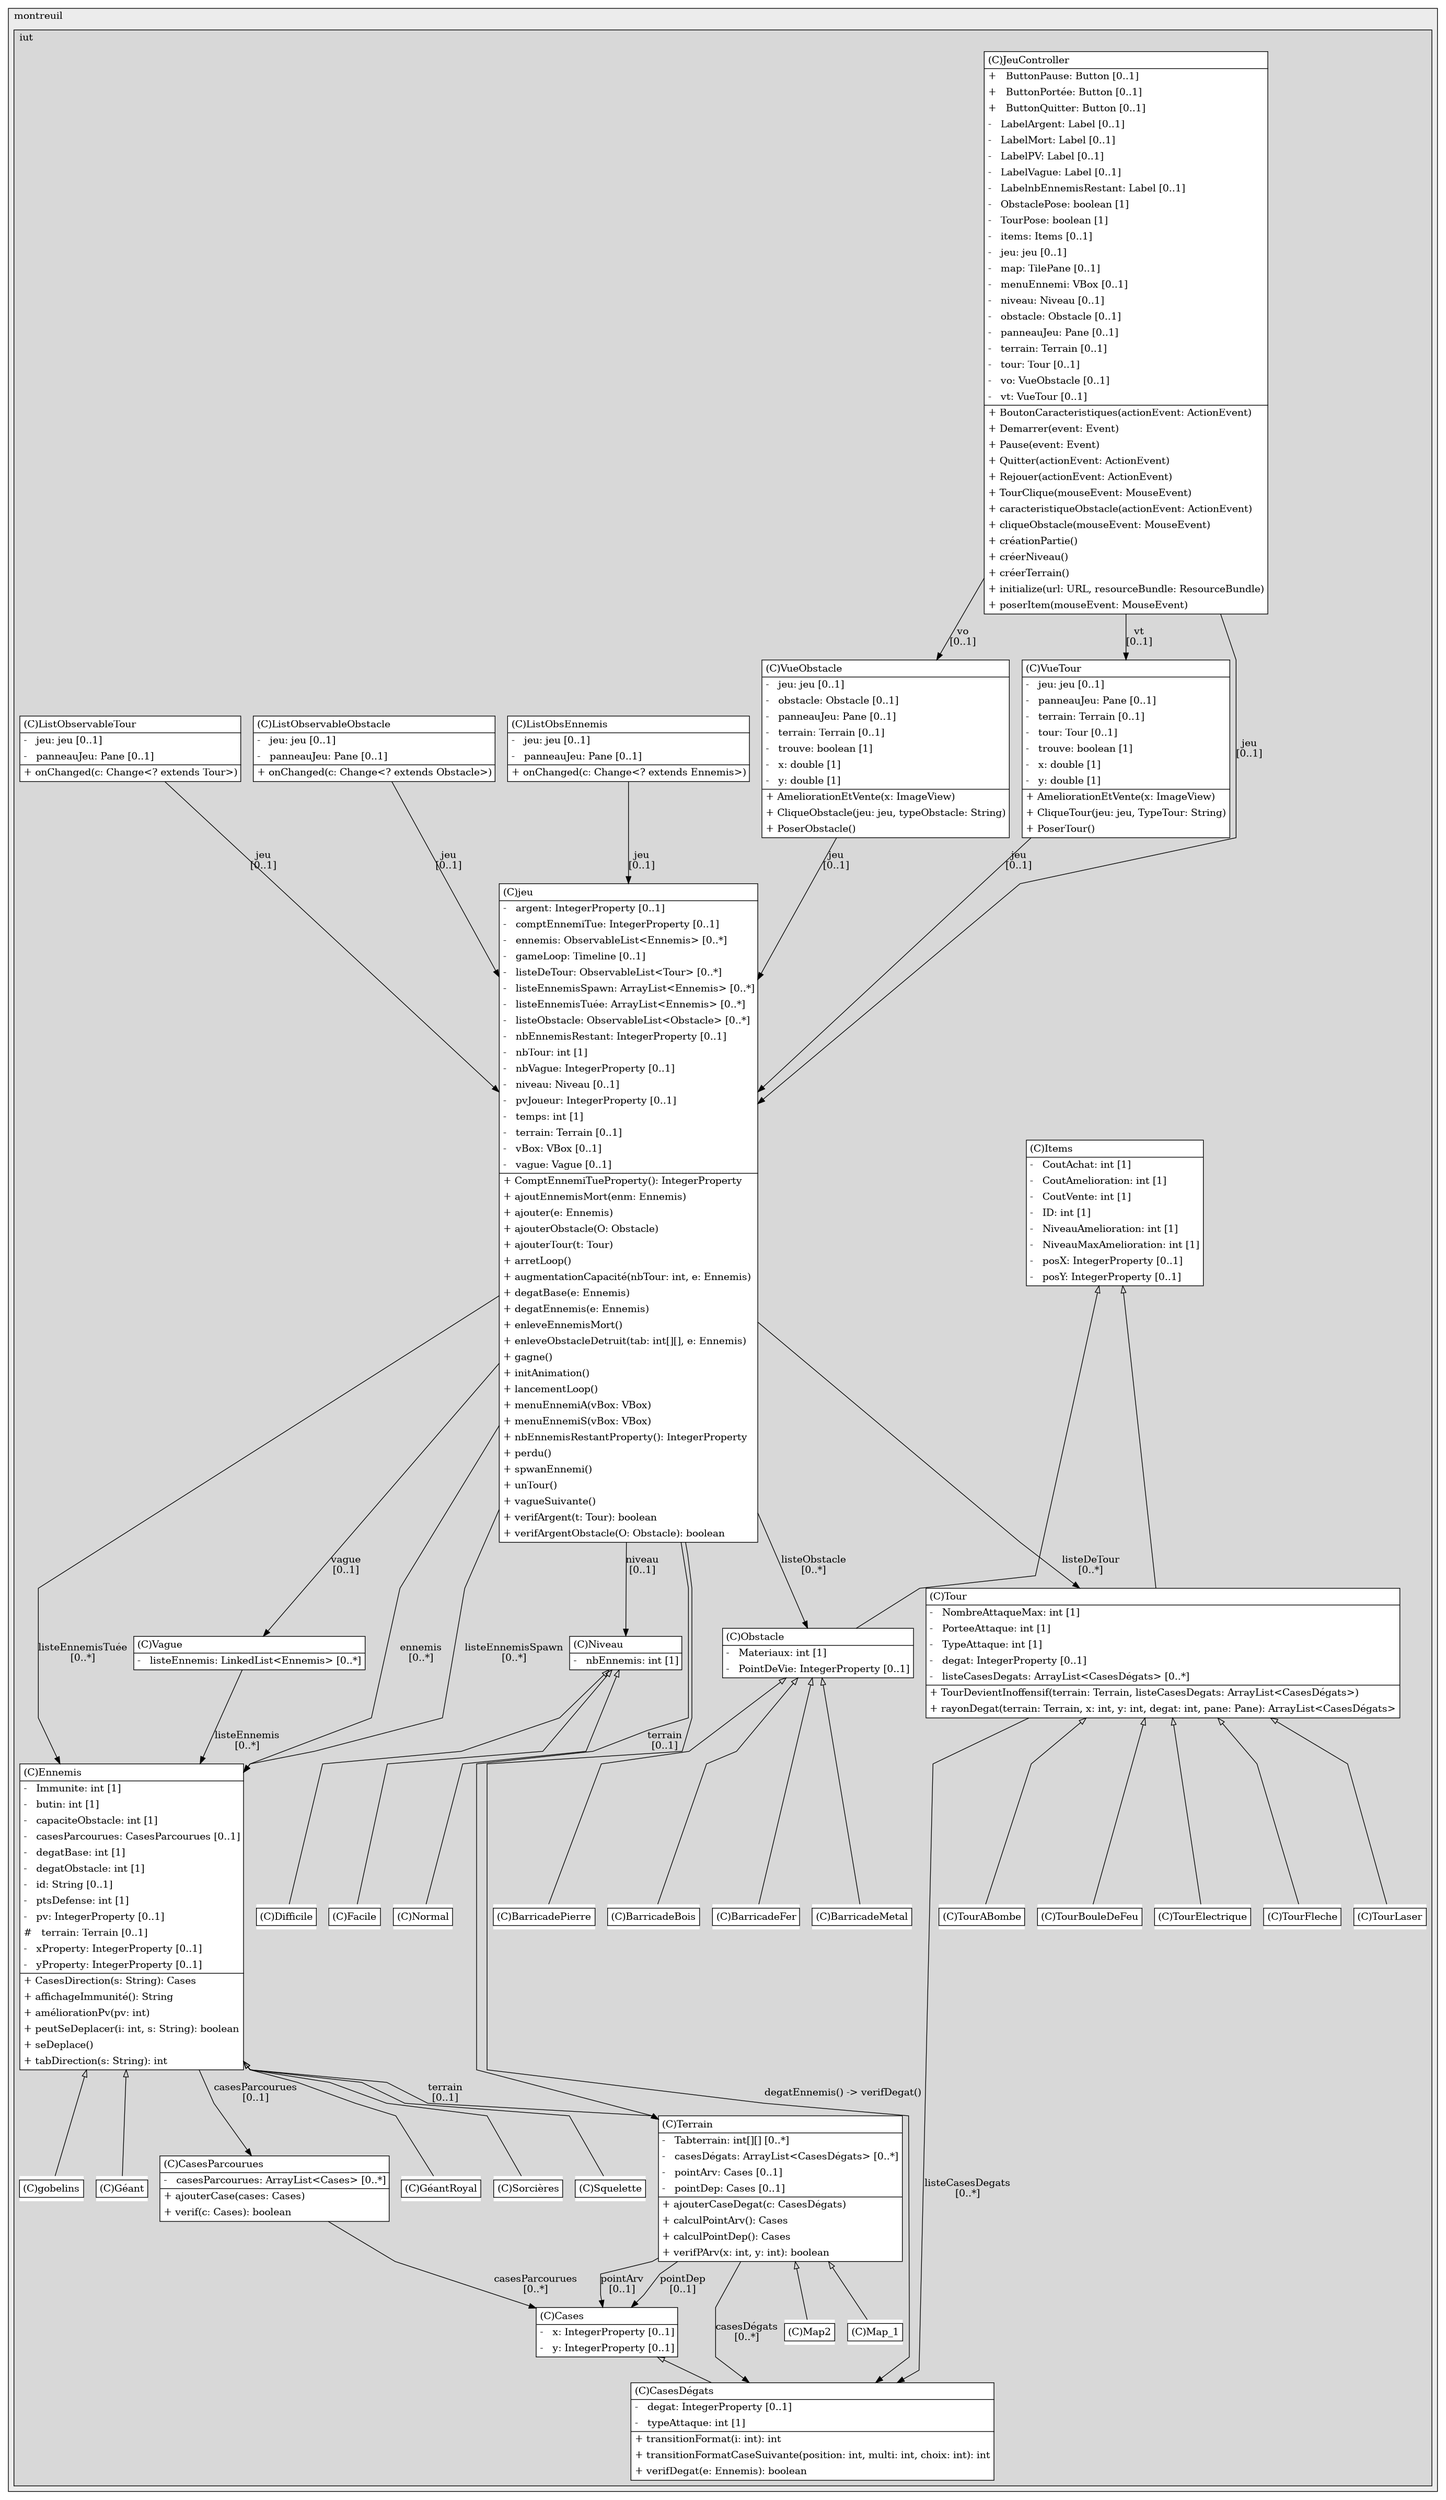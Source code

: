 @startuml

/' diagram meta data start
config=StructureConfiguration;
{
  "projectClassification": {
    "searchMode": "OpenProject", // OpenProject, AllProjects
    "includedProjects": "",
    "pathEndKeywords": "*.impl",
    "isClientPath": "",
    "isClientName": "",
    "isTestPath": "",
    "isTestName": "",
    "isMappingPath": "",
    "isMappingName": "",
    "isDataAccessPath": "",
    "isDataAccessName": "",
    "isDataStructurePath": "",
    "isDataStructureName": "",
    "isInterfaceStructuresPath": "",
    "isInterfaceStructuresName": "",
    "isEntryPointPath": "",
    "isEntryPointName": "",
    "treatFinalFieldsAsMandatory": false
  },
  "graphRestriction": {
    "classPackageExcludeFilter": "",
    "classPackageIncludeFilter": "",
    "classNameExcludeFilter": "",
    "classNameIncludeFilter": "",
    "methodNameExcludeFilter": "",
    "methodNameIncludeFilter": "",
    "removeByInheritance": "", // inheritance/annotation based filtering is done in a second step
    "removeByAnnotation": "",
    "removeByClassPackage": "", // cleanup the graph after inheritance/annotation based filtering is done
    "removeByClassName": "",
    "cutMappings": false,
    "cutEnum": true,
    "cutTests": true,
    "cutClient": true,
    "cutDataAccess": false,
    "cutInterfaceStructures": false,
    "cutDataStructures": false,
    "cutGetterAndSetter": true,
    "cutConstructors": true
  },
  "graphTraversal": {
    "forwardDepth": 6,
    "backwardDepth": 6,
    "classPackageExcludeFilter": "",
    "classPackageIncludeFilter": "",
    "classNameExcludeFilter": "",
    "classNameIncludeFilter": "",
    "methodNameExcludeFilter": "",
    "methodNameIncludeFilter": "",
    "hideMappings": false,
    "hideDataStructures": false,
    "hidePrivateMethods": true,
    "hideInterfaceCalls": true, // indirection: implementation -> interface (is hidden) -> implementation
    "onlyShowApplicationEntryPoints": false, // root node is included
    "useMethodCallsForStructureDiagram": "ForwardOnly" // ForwardOnly, BothDirections, No
  },
  "details": {
    "aggregation": "GroupByClass", // ByClass, GroupByClass, None
    "showClassGenericTypes": true,
    "showMethods": true,
    "showMethodParameterNames": true,
    "showMethodParameterTypes": true,
    "showMethodReturnType": true,
    "showPackageLevels": 2,
    "showDetailedClassStructure": true
  },
  "rootClass": "fr.montreuil.iut.RoyalElphia.modele.Jeu",
  "extensionCallbackMethod": "" // qualified.class.name#methodName - signature: public static String method(String)
}
diagram meta data end '/



digraph g {
    rankdir="TB"
    splines=polyline
    

'nodes 
subgraph cluster_1290044579 { 
   	label=montreuil
	labeljust=l
	fillcolor="#ececec"
	style=filled
   
   subgraph cluster_2015037111 { 
   	label=iut
	labeljust=l
	fillcolor="#d8d8d8"
	style=filled
   
   BarricadeBois1169932984[
	label=<<TABLE BORDER="1" CELLBORDER="0" CELLPADDING="4" CELLSPACING="0">
<TR><TD ALIGN="LEFT" >(C)BarricadeBois</TD></TR>
</TABLE>>
	style=filled
	margin=0
	shape=plaintext
	fillcolor="#FFFFFF"
];

BarricadeFer1169932984[
	label=<<TABLE BORDER="1" CELLBORDER="0" CELLPADDING="4" CELLSPACING="0">
<TR><TD ALIGN="LEFT" >(C)BarricadeFer</TD></TR>
</TABLE>>
	style=filled
	margin=0
	shape=plaintext
	fillcolor="#FFFFFF"
];

BarricadeMetal1169932984[
	label=<<TABLE BORDER="1" CELLBORDER="0" CELLPADDING="4" CELLSPACING="0">
<TR><TD ALIGN="LEFT" >(C)BarricadeMetal</TD></TR>
</TABLE>>
	style=filled
	margin=0
	shape=plaintext
	fillcolor="#FFFFFF"
];

BarricadePierre1169932984[
	label=<<TABLE BORDER="1" CELLBORDER="0" CELLPADDING="4" CELLSPACING="0">
<TR><TD ALIGN="LEFT" >(C)BarricadePierre</TD></TR>
</TABLE>>
	style=filled
	margin=0
	shape=plaintext
	fillcolor="#FFFFFF"
];

Cases331915373[
	label=<<TABLE BORDER="1" CELLBORDER="0" CELLPADDING="4" CELLSPACING="0">
<TR><TD ALIGN="LEFT" >(C)Cases</TD></TR>
<HR/>
<TR><TD ALIGN="LEFT" >-   x: IntegerProperty [0..1]</TD></TR>
<TR><TD ALIGN="LEFT" >-   y: IntegerProperty [0..1]</TD></TR>
</TABLE>>
	style=filled
	margin=0
	shape=plaintext
	fillcolor="#FFFFFF"
];

CasesDégats331915373[
	label=<<TABLE BORDER="1" CELLBORDER="0" CELLPADDING="4" CELLSPACING="0">
<TR><TD ALIGN="LEFT" >(C)CasesDégats</TD></TR>
<HR/>
<TR><TD ALIGN="LEFT" >-   degat: IntegerProperty [0..1]</TD></TR>
<TR><TD ALIGN="LEFT" >-   typeAttaque: int [1]</TD></TR>
<HR/>
<TR><TD ALIGN="LEFT" >+ transitionFormat(i: int): int</TD></TR>
<TR><TD ALIGN="LEFT" >+ transitionFormatCaseSuivante(position: int, multi: int, choix: int): int</TD></TR>
<TR><TD ALIGN="LEFT" >+ verifDegat(e: Ennemis): boolean</TD></TR>
</TABLE>>
	style=filled
	margin=0
	shape=plaintext
	fillcolor="#FFFFFF"
];

CasesParcourues331915373[
	label=<<TABLE BORDER="1" CELLBORDER="0" CELLPADDING="4" CELLSPACING="0">
<TR><TD ALIGN="LEFT" >(C)CasesParcourues</TD></TR>
<HR/>
<TR><TD ALIGN="LEFT" >-   casesParcourues: ArrayList&lt;Cases&gt; [0..*]</TD></TR>
<HR/>
<TR><TD ALIGN="LEFT" >+ ajouterCase(cases: Cases)</TD></TR>
<TR><TD ALIGN="LEFT" >+ verif(c: Cases): boolean</TD></TR>
</TABLE>>
	style=filled
	margin=0
	shape=plaintext
	fillcolor="#FFFFFF"
];

Difficile1039865401[
	label=<<TABLE BORDER="1" CELLBORDER="0" CELLPADDING="4" CELLSPACING="0">
<TR><TD ALIGN="LEFT" >(C)Difficile</TD></TR>
</TABLE>>
	style=filled
	margin=0
	shape=plaintext
	fillcolor="#FFFFFF"
];

Ennemis1432886034[
	label=<<TABLE BORDER="1" CELLBORDER="0" CELLPADDING="4" CELLSPACING="0">
<TR><TD ALIGN="LEFT" >(C)Ennemis</TD></TR>
<HR/>
<TR><TD ALIGN="LEFT" >-   Immunite: int [1]</TD></TR>
<TR><TD ALIGN="LEFT" >-   butin: int [1]</TD></TR>
<TR><TD ALIGN="LEFT" >-   capaciteObstacle: int [1]</TD></TR>
<TR><TD ALIGN="LEFT" >-   casesParcourues: CasesParcourues [0..1]</TD></TR>
<TR><TD ALIGN="LEFT" >-   degatBase: int [1]</TD></TR>
<TR><TD ALIGN="LEFT" >-   degatObstacle: int [1]</TD></TR>
<TR><TD ALIGN="LEFT" >-   id: String [0..1]</TD></TR>
<TR><TD ALIGN="LEFT" >-   ptsDefense: int [1]</TD></TR>
<TR><TD ALIGN="LEFT" >-   pv: IntegerProperty [0..1]</TD></TR>
<TR><TD ALIGN="LEFT" >#   terrain: Terrain [0..1]</TD></TR>
<TR><TD ALIGN="LEFT" >-   xProperty: IntegerProperty [0..1]</TD></TR>
<TR><TD ALIGN="LEFT" >-   yProperty: IntegerProperty [0..1]</TD></TR>
<HR/>
<TR><TD ALIGN="LEFT" >+ CasesDirection(s: String): Cases</TD></TR>
<TR><TD ALIGN="LEFT" >+ affichageImmunité(): String</TD></TR>
<TR><TD ALIGN="LEFT" >+ améliorationPv(pv: int)</TD></TR>
<TR><TD ALIGN="LEFT" >+ peutSeDeplacer(i: int, s: String): boolean</TD></TR>
<TR><TD ALIGN="LEFT" >+ seDeplace()</TD></TR>
<TR><TD ALIGN="LEFT" >+ tabDirection(s: String): int</TD></TR>
</TABLE>>
	style=filled
	margin=0
	shape=plaintext
	fillcolor="#FFFFFF"
];

Facile1039865401[
	label=<<TABLE BORDER="1" CELLBORDER="0" CELLPADDING="4" CELLSPACING="0">
<TR><TD ALIGN="LEFT" >(C)Facile</TD></TR>
</TABLE>>
	style=filled
	margin=0
	shape=plaintext
	fillcolor="#FFFFFF"
];

Géant1432886034[
	label=<<TABLE BORDER="1" CELLBORDER="0" CELLPADDING="4" CELLSPACING="0">
<TR><TD ALIGN="LEFT" >(C)Géant</TD></TR>
</TABLE>>
	style=filled
	margin=0
	shape=plaintext
	fillcolor="#FFFFFF"
];

GéantRoyal1432886034[
	label=<<TABLE BORDER="1" CELLBORDER="0" CELLPADDING="4" CELLSPACING="0">
<TR><TD ALIGN="LEFT" >(C)GéantRoyal</TD></TR>
</TABLE>>
	style=filled
	margin=0
	shape=plaintext
	fillcolor="#FFFFFF"
];

Items1146228681[
	label=<<TABLE BORDER="1" CELLBORDER="0" CELLPADDING="4" CELLSPACING="0">
<TR><TD ALIGN="LEFT" >(C)Items</TD></TR>
<HR/>
<TR><TD ALIGN="LEFT" >-   CoutAchat: int [1]</TD></TR>
<TR><TD ALIGN="LEFT" >-   CoutAmelioration: int [1]</TD></TR>
<TR><TD ALIGN="LEFT" >-   CoutVente: int [1]</TD></TR>
<TR><TD ALIGN="LEFT" >-   ID: int [1]</TD></TR>
<TR><TD ALIGN="LEFT" >-   NiveauAmelioration: int [1]</TD></TR>
<TR><TD ALIGN="LEFT" >-   NiveauMaxAmelioration: int [1]</TD></TR>
<TR><TD ALIGN="LEFT" >-   posX: IntegerProperty [0..1]</TD></TR>
<TR><TD ALIGN="LEFT" >-   posY: IntegerProperty [0..1]</TD></TR>
</TABLE>>
	style=filled
	margin=0
	shape=plaintext
	fillcolor="#FFFFFF"
];

JeuController190491813[
	label=<<TABLE BORDER="1" CELLBORDER="0" CELLPADDING="4" CELLSPACING="0">
<TR><TD ALIGN="LEFT" >(C)JeuController</TD></TR>
<HR/>
<TR><TD ALIGN="LEFT" >+   ButtonPause: Button [0..1]</TD></TR>
<TR><TD ALIGN="LEFT" >+   ButtonPortée: Button [0..1]</TD></TR>
<TR><TD ALIGN="LEFT" >+   ButtonQuitter: Button [0..1]</TD></TR>
<TR><TD ALIGN="LEFT" >-   LabelArgent: Label [0..1]</TD></TR>
<TR><TD ALIGN="LEFT" >-   LabelMort: Label [0..1]</TD></TR>
<TR><TD ALIGN="LEFT" >-   LabelPV: Label [0..1]</TD></TR>
<TR><TD ALIGN="LEFT" >-   LabelVague: Label [0..1]</TD></TR>
<TR><TD ALIGN="LEFT" >-   LabelnbEnnemisRestant: Label [0..1]</TD></TR>
<TR><TD ALIGN="LEFT" >-   ObstaclePose: boolean [1]</TD></TR>
<TR><TD ALIGN="LEFT" >-   TourPose: boolean [1]</TD></TR>
<TR><TD ALIGN="LEFT" >-   items: Items [0..1]</TD></TR>
<TR><TD ALIGN="LEFT" >-   jeu: jeu [0..1]</TD></TR>
<TR><TD ALIGN="LEFT" >-   map: TilePane [0..1]</TD></TR>
<TR><TD ALIGN="LEFT" >-   menuEnnemi: VBox [0..1]</TD></TR>
<TR><TD ALIGN="LEFT" >-   niveau: Niveau [0..1]</TD></TR>
<TR><TD ALIGN="LEFT" >-   obstacle: Obstacle [0..1]</TD></TR>
<TR><TD ALIGN="LEFT" >-   panneauJeu: Pane [0..1]</TD></TR>
<TR><TD ALIGN="LEFT" >-   terrain: Terrain [0..1]</TD></TR>
<TR><TD ALIGN="LEFT" >-   tour: Tour [0..1]</TD></TR>
<TR><TD ALIGN="LEFT" >-   vo: VueObstacle [0..1]</TD></TR>
<TR><TD ALIGN="LEFT" >-   vt: VueTour [0..1]</TD></TR>
<HR/>
<TR><TD ALIGN="LEFT" >+ BoutonCaracteristiques(actionEvent: ActionEvent)</TD></TR>
<TR><TD ALIGN="LEFT" >+ Demarrer(event: Event)</TD></TR>
<TR><TD ALIGN="LEFT" >+ Pause(event: Event)</TD></TR>
<TR><TD ALIGN="LEFT" >+ Quitter(actionEvent: ActionEvent)</TD></TR>
<TR><TD ALIGN="LEFT" >+ Rejouer(actionEvent: ActionEvent)</TD></TR>
<TR><TD ALIGN="LEFT" >+ TourClique(mouseEvent: MouseEvent)</TD></TR>
<TR><TD ALIGN="LEFT" >+ caracteristiqueObstacle(actionEvent: ActionEvent)</TD></TR>
<TR><TD ALIGN="LEFT" >+ cliqueObstacle(mouseEvent: MouseEvent)</TD></TR>
<TR><TD ALIGN="LEFT" >+ créationPartie()</TD></TR>
<TR><TD ALIGN="LEFT" >+ créerNiveau()</TD></TR>
<TR><TD ALIGN="LEFT" >+ créerTerrain()</TD></TR>
<TR><TD ALIGN="LEFT" >+ initialize(url: URL, resourceBundle: ResourceBundle)</TD></TR>
<TR><TD ALIGN="LEFT" >+ poserItem(mouseEvent: MouseEvent)</TD></TR>
</TABLE>>
	style=filled
	margin=0
	shape=plaintext
	fillcolor="#FFFFFF"
];

ListObsEnnemis1432886034[
	label=<<TABLE BORDER="1" CELLBORDER="0" CELLPADDING="4" CELLSPACING="0">
<TR><TD ALIGN="LEFT" >(C)ListObsEnnemis</TD></TR>
<HR/>
<TR><TD ALIGN="LEFT" >-   jeu: jeu [0..1]</TD></TR>
<TR><TD ALIGN="LEFT" >-   panneauJeu: Pane [0..1]</TD></TR>
<HR/>
<TR><TD ALIGN="LEFT" >+ onChanged(c: Change&lt;? extends Ennemis&gt;)</TD></TR>
</TABLE>>
	style=filled
	margin=0
	shape=plaintext
	fillcolor="#FFFFFF"
];

ListObservableObstacle1169932984[
	label=<<TABLE BORDER="1" CELLBORDER="0" CELLPADDING="4" CELLSPACING="0">
<TR><TD ALIGN="LEFT" >(C)ListObservableObstacle</TD></TR>
<HR/>
<TR><TD ALIGN="LEFT" >-   jeu: jeu [0..1]</TD></TR>
<TR><TD ALIGN="LEFT" >-   panneauJeu: Pane [0..1]</TD></TR>
<HR/>
<TR><TD ALIGN="LEFT" >+ onChanged(c: Change&lt;? extends Obstacle&gt;)</TD></TR>
</TABLE>>
	style=filled
	margin=0
	shape=plaintext
	fillcolor="#FFFFFF"
];

ListObservableTour1699219711[
	label=<<TABLE BORDER="1" CELLBORDER="0" CELLPADDING="4" CELLSPACING="0">
<TR><TD ALIGN="LEFT" >(C)ListObservableTour</TD></TR>
<HR/>
<TR><TD ALIGN="LEFT" >-   jeu: jeu [0..1]</TD></TR>
<TR><TD ALIGN="LEFT" >-   panneauJeu: Pane [0..1]</TD></TR>
<HR/>
<TR><TD ALIGN="LEFT" >+ onChanged(c: Change&lt;? extends Tour&gt;)</TD></TR>
</TABLE>>
	style=filled
	margin=0
	shape=plaintext
	fillcolor="#FFFFFF"
];

Map2331915373[
	label=<<TABLE BORDER="1" CELLBORDER="0" CELLPADDING="4" CELLSPACING="0">
<TR><TD ALIGN="LEFT" >(C)Map2</TD></TR>
</TABLE>>
	style=filled
	margin=0
	shape=plaintext
	fillcolor="#FFFFFF"
];

Map_1331915373[
	label=<<TABLE BORDER="1" CELLBORDER="0" CELLPADDING="4" CELLSPACING="0">
<TR><TD ALIGN="LEFT" >(C)Map_1</TD></TR>
</TABLE>>
	style=filled
	margin=0
	shape=plaintext
	fillcolor="#FFFFFF"
];

Niveau1039865401[
	label=<<TABLE BORDER="1" CELLBORDER="0" CELLPADDING="4" CELLSPACING="0">
<TR><TD ALIGN="LEFT" >(C)Niveau</TD></TR>
<HR/>
<TR><TD ALIGN="LEFT" >-   nbEnnemis: int [1]</TD></TR>
</TABLE>>
	style=filled
	margin=0
	shape=plaintext
	fillcolor="#FFFFFF"
];

Normal1039865401[
	label=<<TABLE BORDER="1" CELLBORDER="0" CELLPADDING="4" CELLSPACING="0">
<TR><TD ALIGN="LEFT" >(C)Normal</TD></TR>
</TABLE>>
	style=filled
	margin=0
	shape=plaintext
	fillcolor="#FFFFFF"
];

Obstacle1169932984[
	label=<<TABLE BORDER="1" CELLBORDER="0" CELLPADDING="4" CELLSPACING="0">
<TR><TD ALIGN="LEFT" >(C)Obstacle</TD></TR>
<HR/>
<TR><TD ALIGN="LEFT" >-   Materiaux: int [1]</TD></TR>
<TR><TD ALIGN="LEFT" >-   PointDeVie: IntegerProperty [0..1]</TD></TR>
</TABLE>>
	style=filled
	margin=0
	shape=plaintext
	fillcolor="#FFFFFF"
];

Sorcières1432886034[
	label=<<TABLE BORDER="1" CELLBORDER="0" CELLPADDING="4" CELLSPACING="0">
<TR><TD ALIGN="LEFT" >(C)Sorcières</TD></TR>
</TABLE>>
	style=filled
	margin=0
	shape=plaintext
	fillcolor="#FFFFFF"
];

Squelette1432886034[
	label=<<TABLE BORDER="1" CELLBORDER="0" CELLPADDING="4" CELLSPACING="0">
<TR><TD ALIGN="LEFT" >(C)Squelette</TD></TR>
</TABLE>>
	style=filled
	margin=0
	shape=plaintext
	fillcolor="#FFFFFF"
];

Terrain331915373[
	label=<<TABLE BORDER="1" CELLBORDER="0" CELLPADDING="4" CELLSPACING="0">
<TR><TD ALIGN="LEFT" >(C)Terrain</TD></TR>
<HR/>
<TR><TD ALIGN="LEFT" >-   Tabterrain: int[][] [0..*]</TD></TR>
<TR><TD ALIGN="LEFT" >-   casesDégats: ArrayList&lt;CasesDégats&gt; [0..*]</TD></TR>
<TR><TD ALIGN="LEFT" >-   pointArv: Cases [0..1]</TD></TR>
<TR><TD ALIGN="LEFT" >-   pointDep: Cases [0..1]</TD></TR>
<HR/>
<TR><TD ALIGN="LEFT" >+ ajouterCaseDegat(c: CasesDégats)</TD></TR>
<TR><TD ALIGN="LEFT" >+ calculPointArv(): Cases</TD></TR>
<TR><TD ALIGN="LEFT" >+ calculPointDep(): Cases</TD></TR>
<TR><TD ALIGN="LEFT" >+ verifPArv(x: int, y: int): boolean</TD></TR>
</TABLE>>
	style=filled
	margin=0
	shape=plaintext
	fillcolor="#FFFFFF"
];

Tour1699219711[
	label=<<TABLE BORDER="1" CELLBORDER="0" CELLPADDING="4" CELLSPACING="0">
<TR><TD ALIGN="LEFT" >(C)Tour</TD></TR>
<HR/>
<TR><TD ALIGN="LEFT" >-   NombreAttaqueMax: int [1]</TD></TR>
<TR><TD ALIGN="LEFT" >-   PorteeAttaque: int [1]</TD></TR>
<TR><TD ALIGN="LEFT" >-   TypeAttaque: int [1]</TD></TR>
<TR><TD ALIGN="LEFT" >-   degat: IntegerProperty [0..1]</TD></TR>
<TR><TD ALIGN="LEFT" >-   listeCasesDegats: ArrayList&lt;CasesDégats&gt; [0..*]</TD></TR>
<HR/>
<TR><TD ALIGN="LEFT" >+ TourDevientInoffensif(terrain: Terrain, listeCasesDegats: ArrayList&lt;CasesDégats&gt;)</TD></TR>
<TR><TD ALIGN="LEFT" >+ rayonDegat(terrain: Terrain, x: int, y: int, degat: int, pane: Pane): ArrayList&lt;CasesDégats&gt;</TD></TR>
</TABLE>>
	style=filled
	margin=0
	shape=plaintext
	fillcolor="#FFFFFF"
];

TourABombe1699219711[
	label=<<TABLE BORDER="1" CELLBORDER="0" CELLPADDING="4" CELLSPACING="0">
<TR><TD ALIGN="LEFT" >(C)TourABombe</TD></TR>
</TABLE>>
	style=filled
	margin=0
	shape=plaintext
	fillcolor="#FFFFFF"
];

TourBouleDeFeu1699219711[
	label=<<TABLE BORDER="1" CELLBORDER="0" CELLPADDING="4" CELLSPACING="0">
<TR><TD ALIGN="LEFT" >(C)TourBouleDeFeu</TD></TR>
</TABLE>>
	style=filled
	margin=0
	shape=plaintext
	fillcolor="#FFFFFF"
];

TourElectrique1699219711[
	label=<<TABLE BORDER="1" CELLBORDER="0" CELLPADDING="4" CELLSPACING="0">
<TR><TD ALIGN="LEFT" >(C)TourElectrique</TD></TR>
</TABLE>>
	style=filled
	margin=0
	shape=plaintext
	fillcolor="#FFFFFF"
];

TourFleche1699219711[
	label=<<TABLE BORDER="1" CELLBORDER="0" CELLPADDING="4" CELLSPACING="0">
<TR><TD ALIGN="LEFT" >(C)TourFleche</TD></TR>
</TABLE>>
	style=filled
	margin=0
	shape=plaintext
	fillcolor="#FFFFFF"
];

TourLaser1699219711[
	label=<<TABLE BORDER="1" CELLBORDER="0" CELLPADDING="4" CELLSPACING="0">
<TR><TD ALIGN="LEFT" >(C)TourLaser</TD></TR>
</TABLE>>
	style=filled
	margin=0
	shape=plaintext
	fillcolor="#FFFFFF"
];

Vague1039865401[
	label=<<TABLE BORDER="1" CELLBORDER="0" CELLPADDING="4" CELLSPACING="0">
<TR><TD ALIGN="LEFT" >(C)Vague</TD></TR>
<HR/>
<TR><TD ALIGN="LEFT" >-   listeEnnemis: LinkedList&lt;Ennemis&gt; [0..*]</TD></TR>
</TABLE>>
	style=filled
	margin=0
	shape=plaintext
	fillcolor="#FFFFFF"
];

VueObstacle61364067[
	label=<<TABLE BORDER="1" CELLBORDER="0" CELLPADDING="4" CELLSPACING="0">
<TR><TD ALIGN="LEFT" >(C)VueObstacle</TD></TR>
<HR/>
<TR><TD ALIGN="LEFT" >-   jeu: jeu [0..1]</TD></TR>
<TR><TD ALIGN="LEFT" >-   obstacle: Obstacle [0..1]</TD></TR>
<TR><TD ALIGN="LEFT" >-   panneauJeu: Pane [0..1]</TD></TR>
<TR><TD ALIGN="LEFT" >-   terrain: Terrain [0..1]</TD></TR>
<TR><TD ALIGN="LEFT" >-   trouve: boolean [1]</TD></TR>
<TR><TD ALIGN="LEFT" >-   x: double [1]</TD></TR>
<TR><TD ALIGN="LEFT" >-   y: double [1]</TD></TR>
<HR/>
<TR><TD ALIGN="LEFT" >+ AmeliorationEtVente(x: ImageView)</TD></TR>
<TR><TD ALIGN="LEFT" >+ CliqueObstacle(jeu: jeu, typeObstacle: String)</TD></TR>
<TR><TD ALIGN="LEFT" >+ PoserObstacle()</TD></TR>
</TABLE>>
	style=filled
	margin=0
	shape=plaintext
	fillcolor="#FFFFFF"
];

VueTour61364067[
	label=<<TABLE BORDER="1" CELLBORDER="0" CELLPADDING="4" CELLSPACING="0">
<TR><TD ALIGN="LEFT" >(C)VueTour</TD></TR>
<HR/>
<TR><TD ALIGN="LEFT" >-   jeu: jeu [0..1]</TD></TR>
<TR><TD ALIGN="LEFT" >-   panneauJeu: Pane [0..1]</TD></TR>
<TR><TD ALIGN="LEFT" >-   terrain: Terrain [0..1]</TD></TR>
<TR><TD ALIGN="LEFT" >-   tour: Tour [0..1]</TD></TR>
<TR><TD ALIGN="LEFT" >-   trouve: boolean [1]</TD></TR>
<TR><TD ALIGN="LEFT" >-   x: double [1]</TD></TR>
<TR><TD ALIGN="LEFT" >-   y: double [1]</TD></TR>
<HR/>
<TR><TD ALIGN="LEFT" >+ AmeliorationEtVente(x: ImageView)</TD></TR>
<TR><TD ALIGN="LEFT" >+ CliqueTour(jeu: jeu, TypeTour: String)</TD></TR>
<TR><TD ALIGN="LEFT" >+ PoserTour()</TD></TR>
</TABLE>>
	style=filled
	margin=0
	shape=plaintext
	fillcolor="#FFFFFF"
];

gobelins1432886034[
	label=<<TABLE BORDER="1" CELLBORDER="0" CELLPADDING="4" CELLSPACING="0">
<TR><TD ALIGN="LEFT" >(C)gobelins</TD></TR>
</TABLE>>
	style=filled
	margin=0
	shape=plaintext
	fillcolor="#FFFFFF"
];

jeu2082819131[
	label=<<TABLE BORDER="1" CELLBORDER="0" CELLPADDING="4" CELLSPACING="0">
<TR><TD ALIGN="LEFT" >(C)jeu</TD></TR>
<HR/>
<TR><TD ALIGN="LEFT" >-   argent: IntegerProperty [0..1]</TD></TR>
<TR><TD ALIGN="LEFT" >-   comptEnnemiTue: IntegerProperty [0..1]</TD></TR>
<TR><TD ALIGN="LEFT" >-   ennemis: ObservableList&lt;Ennemis&gt; [0..*]</TD></TR>
<TR><TD ALIGN="LEFT" >-   gameLoop: Timeline [0..1]</TD></TR>
<TR><TD ALIGN="LEFT" >-   listeDeTour: ObservableList&lt;Tour&gt; [0..*]</TD></TR>
<TR><TD ALIGN="LEFT" >-   listeEnnemisSpawn: ArrayList&lt;Ennemis&gt; [0..*]</TD></TR>
<TR><TD ALIGN="LEFT" >-   listeEnnemisTuée: ArrayList&lt;Ennemis&gt; [0..*]</TD></TR>
<TR><TD ALIGN="LEFT" >-   listeObstacle: ObservableList&lt;Obstacle&gt; [0..*]</TD></TR>
<TR><TD ALIGN="LEFT" >-   nbEnnemisRestant: IntegerProperty [0..1]</TD></TR>
<TR><TD ALIGN="LEFT" >-   nbTour: int [1]</TD></TR>
<TR><TD ALIGN="LEFT" >-   nbVague: IntegerProperty [0..1]</TD></TR>
<TR><TD ALIGN="LEFT" >-   niveau: Niveau [0..1]</TD></TR>
<TR><TD ALIGN="LEFT" >-   pvJoueur: IntegerProperty [0..1]</TD></TR>
<TR><TD ALIGN="LEFT" >-   temps: int [1]</TD></TR>
<TR><TD ALIGN="LEFT" >-   terrain: Terrain [0..1]</TD></TR>
<TR><TD ALIGN="LEFT" >-   vBox: VBox [0..1]</TD></TR>
<TR><TD ALIGN="LEFT" >-   vague: Vague [0..1]</TD></TR>
<HR/>
<TR><TD ALIGN="LEFT" >+ ComptEnnemiTueProperty(): IntegerProperty</TD></TR>
<TR><TD ALIGN="LEFT" >+ ajoutEnnemisMort(enm: Ennemis)</TD></TR>
<TR><TD ALIGN="LEFT" >+ ajouter(e: Ennemis)</TD></TR>
<TR><TD ALIGN="LEFT" >+ ajouterObstacle(O: Obstacle)</TD></TR>
<TR><TD ALIGN="LEFT" >+ ajouterTour(t: Tour)</TD></TR>
<TR><TD ALIGN="LEFT" >+ arretLoop()</TD></TR>
<TR><TD ALIGN="LEFT" >+ augmentationCapacité(nbTour: int, e: Ennemis)</TD></TR>
<TR><TD ALIGN="LEFT" >+ degatBase(e: Ennemis)</TD></TR>
<TR><TD ALIGN="LEFT" >+ degatEnnemis(e: Ennemis)</TD></TR>
<TR><TD ALIGN="LEFT" >+ enleveEnnemisMort()</TD></TR>
<TR><TD ALIGN="LEFT" >+ enleveObstacleDetruit(tab: int[][], e: Ennemis)</TD></TR>
<TR><TD ALIGN="LEFT" >+ gagne()</TD></TR>
<TR><TD ALIGN="LEFT" >+ initAnimation()</TD></TR>
<TR><TD ALIGN="LEFT" >+ lancementLoop()</TD></TR>
<TR><TD ALIGN="LEFT" >+ menuEnnemiA(vBox: VBox)</TD></TR>
<TR><TD ALIGN="LEFT" >+ menuEnnemiS(vBox: VBox)</TD></TR>
<TR><TD ALIGN="LEFT" >+ nbEnnemisRestantProperty(): IntegerProperty</TD></TR>
<TR><TD ALIGN="LEFT" >+ perdu()</TD></TR>
<TR><TD ALIGN="LEFT" >+ spwanEnnemi()</TD></TR>
<TR><TD ALIGN="LEFT" >+ unTour()</TD></TR>
<TR><TD ALIGN="LEFT" >+ vagueSuivante()</TD></TR>
<TR><TD ALIGN="LEFT" >+ verifArgent(t: Tour): boolean</TD></TR>
<TR><TD ALIGN="LEFT" >+ verifArgentObstacle(O: Obstacle): boolean</TD></TR>
</TABLE>>
	style=filled
	margin=0
	shape=plaintext
	fillcolor="#FFFFFF"
];
} 
} 

'edges    
Cases331915373 -> CasesDégats331915373[arrowhead=none, arrowtail=empty, dir=both];
CasesParcourues331915373 -> Cases331915373[label="casesParcourues
[0..*]"];
Ennemis1432886034 -> CasesParcourues331915373[label="casesParcourues
[0..1]"];
Ennemis1432886034 -> Géant1432886034[arrowhead=none, arrowtail=empty, dir=both];
Ennemis1432886034 -> GéantRoyal1432886034[arrowhead=none, arrowtail=empty, dir=both];
Ennemis1432886034 -> Sorcières1432886034[arrowhead=none, arrowtail=empty, dir=both];
Ennemis1432886034 -> Squelette1432886034[arrowhead=none, arrowtail=empty, dir=both];
Ennemis1432886034 -> Terrain331915373[label="terrain
[0..1]"];
Ennemis1432886034 -> gobelins1432886034[arrowhead=none, arrowtail=empty, dir=both];
Items1146228681 -> Obstacle1169932984[arrowhead=none, arrowtail=empty, dir=both];
Items1146228681 -> Tour1699219711[arrowhead=none, arrowtail=empty, dir=both];
JeuController190491813 -> VueObstacle61364067[label="vo
[0..1]"];
JeuController190491813 -> VueTour61364067[label="vt
[0..1]"];
JeuController190491813 -> jeu2082819131[label="jeu
[0..1]"];
ListObsEnnemis1432886034 -> jeu2082819131[label="jeu
[0..1]"];
ListObservableObstacle1169932984 -> jeu2082819131[label="jeu
[0..1]"];
ListObservableTour1699219711 -> jeu2082819131[label="jeu
[0..1]"];
Niveau1039865401 -> Difficile1039865401[arrowhead=none, arrowtail=empty, dir=both];
Niveau1039865401 -> Facile1039865401[arrowhead=none, arrowtail=empty, dir=both];
Niveau1039865401 -> Normal1039865401[arrowhead=none, arrowtail=empty, dir=both];
Obstacle1169932984 -> BarricadeBois1169932984[arrowhead=none, arrowtail=empty, dir=both];
Obstacle1169932984 -> BarricadeFer1169932984[arrowhead=none, arrowtail=empty, dir=both];
Obstacle1169932984 -> BarricadeMetal1169932984[arrowhead=none, arrowtail=empty, dir=both];
Obstacle1169932984 -> BarricadePierre1169932984[arrowhead=none, arrowtail=empty, dir=both];
Terrain331915373 -> Cases331915373[label="pointArv
[0..1]"];
Terrain331915373 -> Cases331915373[label="pointDep
[0..1]"];
Terrain331915373 -> CasesDégats331915373[label="casesDégats
[0..*]"];
Terrain331915373 -> Map2331915373[arrowhead=none, arrowtail=empty, dir=both];
Terrain331915373 -> Map_1331915373[arrowhead=none, arrowtail=empty, dir=both];
Tour1699219711 -> CasesDégats331915373[label="listeCasesDegats
[0..*]"];
Tour1699219711 -> TourABombe1699219711[arrowhead=none, arrowtail=empty, dir=both];
Tour1699219711 -> TourBouleDeFeu1699219711[arrowhead=none, arrowtail=empty, dir=both];
Tour1699219711 -> TourElectrique1699219711[arrowhead=none, arrowtail=empty, dir=both];
Tour1699219711 -> TourFleche1699219711[arrowhead=none, arrowtail=empty, dir=both];
Tour1699219711 -> TourLaser1699219711[arrowhead=none, arrowtail=empty, dir=both];
Vague1039865401 -> Ennemis1432886034[label="listeEnnemis
[0..*]"];
VueObstacle61364067 -> jeu2082819131[label="jeu
[0..1]"];
VueTour61364067 -> jeu2082819131[label="jeu
[0..1]"];
jeu2082819131 -> CasesDégats331915373[label="degatEnnemis() -> verifDegat()"];
jeu2082819131 -> Ennemis1432886034[label="ennemis
[0..*]"];
jeu2082819131 -> Ennemis1432886034[label="listeEnnemisSpawn
[0..*]"];
jeu2082819131 -> Ennemis1432886034[label="listeEnnemisTuée
[0..*]"];
jeu2082819131 -> Niveau1039865401[label="niveau
[0..1]"];
jeu2082819131 -> Obstacle1169932984[label="listeObstacle
[0..*]"];
jeu2082819131 -> Terrain331915373[label="terrain
[0..1]"];
jeu2082819131 -> Tour1699219711[label="listeDeTour
[0..*]"];
jeu2082819131 -> Vague1039865401[label="vague
[0..1]"];
    
}
@enduml